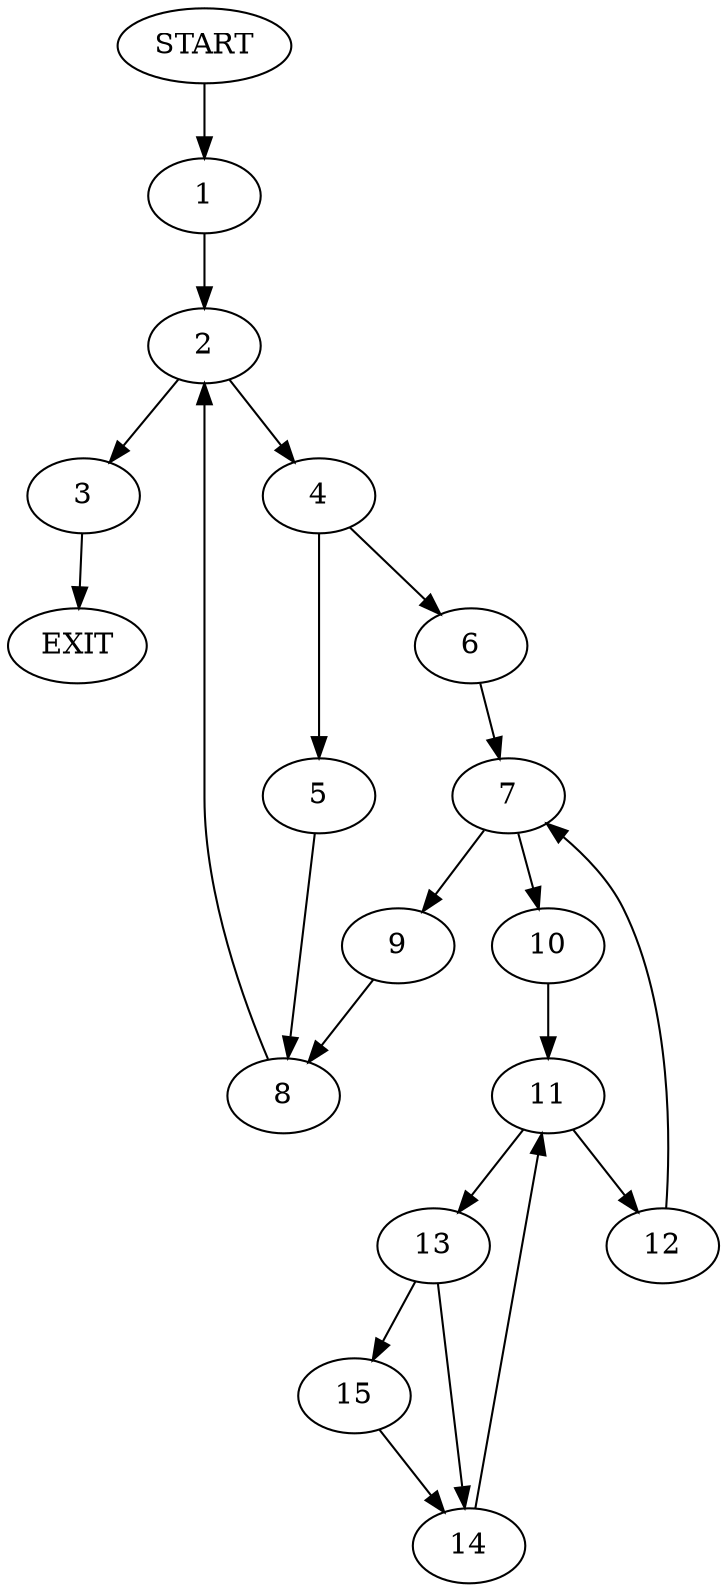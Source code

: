digraph {
0 [label="START"]
16 [label="EXIT"]
0 -> 1
1 -> 2
2 -> 3
2 -> 4
3 -> 16
4 -> 5
4 -> 6
6 -> 7
5 -> 8
7 -> 9
7 -> 10
10 -> 11
9 -> 8
11 -> 12
11 -> 13
12 -> 7
13 -> 14
13 -> 15
15 -> 14
14 -> 11
8 -> 2
}

